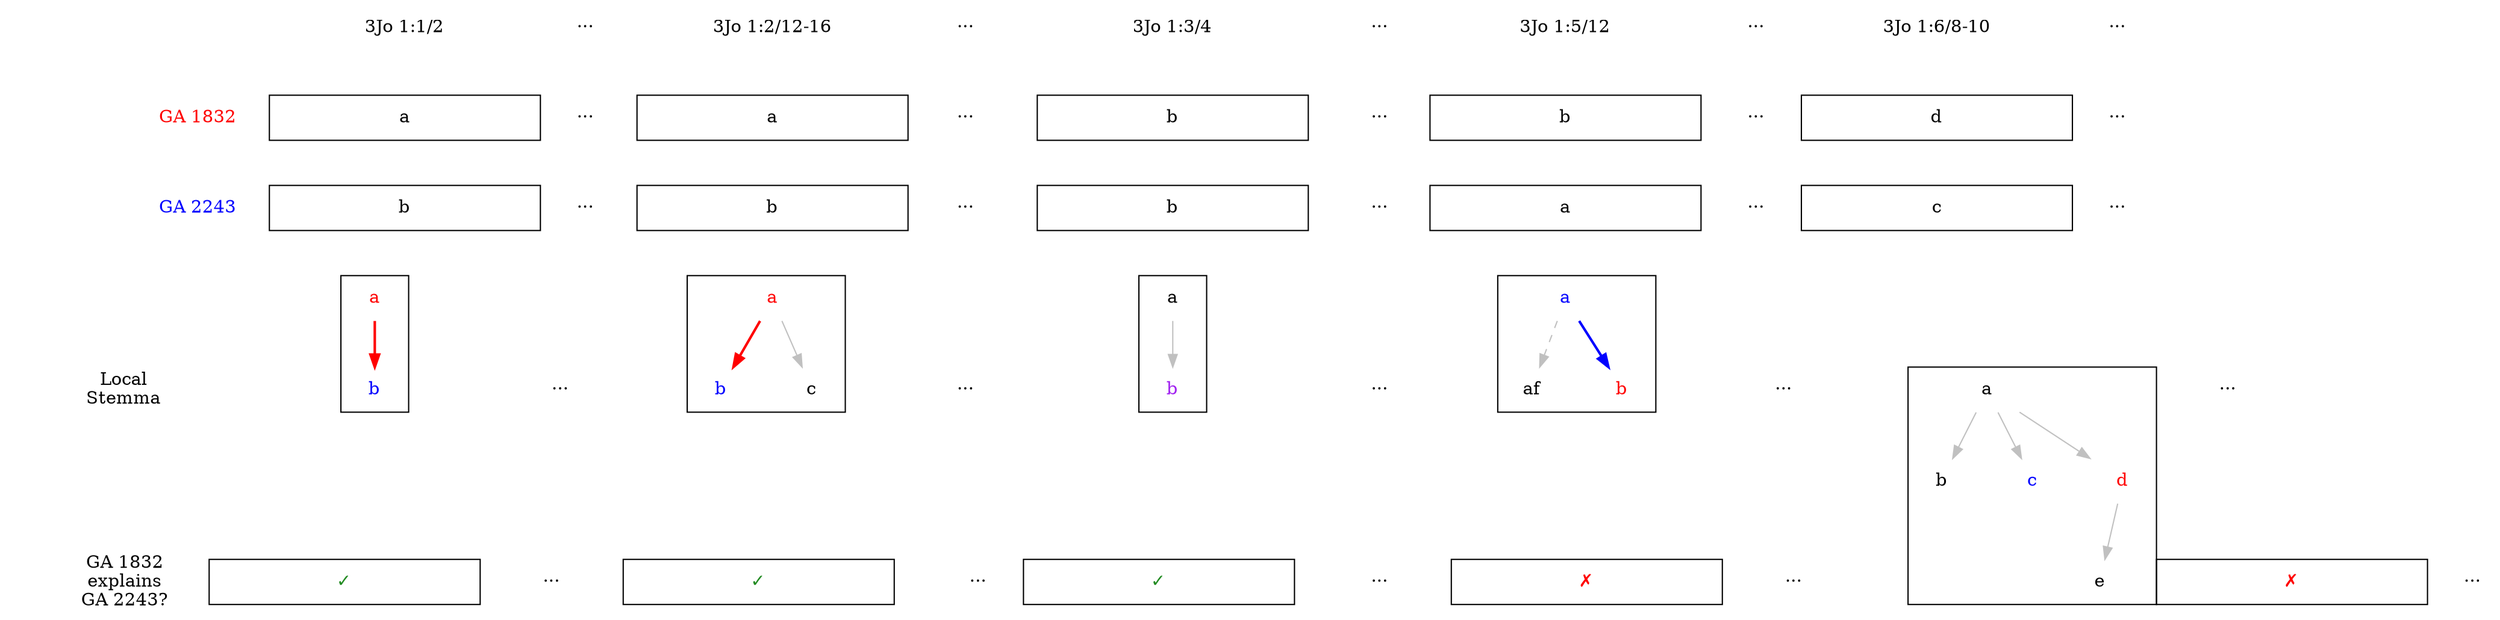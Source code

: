 digraph witness {
	compound=true;
	margin=0;
	passage_wit_placeholder[shape=none, width=0.25, style=invis, label="GA 1832"];
	passage_1[shape=none, width=3, label="3Jo 1:1/2"];
	passage_2[shape=none, width=0.5, label="···"];
	passage_3[shape=none, width=3, label="3Jo 1:2/12-16"];
	passage_4[shape=none, width=0.5, label="···"];
	passage_5[shape=none, width=3, label="3Jo 1:3/4"];
	passage_6[shape=none, width=0.5, label="···"];
	passage_7[shape=none, width=3, label="3Jo 1:5/12"];
	passage_8[shape=none, width=0.5, label="···"];
	passage_9[shape=none, width=3, label="3Jo 1:6/8-10"];
	passage_10[shape=none, width=0.5, label="···"];
	ga_1832[shape=none, width=0.25, fontcolor=red, label="GA 1832"];
	ga_1832_1[shape=box, width=3, label="a"];
	ga_1832_2[shape=none, width=0.5, label="···"];
	ga_1832_3[shape=box, width=3, label="a"];
	ga_1832_4[shape=none, width=0.5, label="···"];
	ga_1832_5[shape=box, width=3, label="b"];
	ga_1832_6[shape=none, width=0.5, label="···"];
	ga_1832_7[shape=box, width=3, label="b"];
	ga_1832_8[shape=none, width=0.5, label="···"];
	ga_1832_9[shape=box, width=3, label="d"];
	ga_1832_10[shape=none, width=0.5, label="···"];
	ga_2243[shape=none, width=0.25, fontcolor=blue, label="GA 2243"];
	ga_2243_1[shape=box, width=3, label="b"];
	ga_2243_2[shape=none, width=0.5, label="···"];
	ga_2243_3[shape=box, width=3, label="b"];
	ga_2243_4[shape=none, width=0.5, label="···"];
	ga_2243_5[shape=box, width=3, label="b"];
	ga_2243_6[shape=none, width=0.5, label="···"];
	ga_2243_7[shape=box, width=3, label="a"];
	ga_2243_8[shape=none, width=0.5, label="···"];
	ga_2243_9[shape=box, width=3, label="c"];
	ga_2243_10[shape=none, width=0.5, label="···"];
	stemma_wit_placeholder[shape=none, width=0.25, label="Local\nStemma"];
	subgraph cluster_passage_1_stemma {
		node [shape=plaintext];
		passage_1_stemma_1 [label="a", fontcolor=red];
		passage_1_stemma_2 [label="b", fontcolor=blue];
		passage_1_stemma_1 -> passage_1_stemma_2[style=bold, color=red];
	}
	passage_2_stemma[shape=none, width=0.5, label="···"];
	subgraph cluster_passage_3_stemma {
		node [shape=plaintext];
		passage_3_stemma_1 [label="a", fontcolor=red];
		passage_3_stemma_2 [label="b", fontcolor=blue];
		passage_3_stemma_3 [label="c", fontcolor=black];
		passage_3_stemma_1 -> passage_3_stemma_2[style=bold, color=red];
		passage_3_stemma_1 -> passage_3_stemma_3[style=solid, color=gray];
	}
	passage_4_stemma[shape=none, width=0.5, label="···"];
	subgraph cluster_passage_5_stemma {
		node [shape=plaintext];
		passage_5_stemma_1 [label="a", fontcolor=black];
		passage_5_stemma_2 [label="b", fontcolor=purple];
		passage_5_stemma_1 -> passage_5_stemma_2[style=solid, color=gray];
	}
	passage_6_stemma[shape=none, width=0.5, label="···"];
	subgraph cluster_passage_7_stemma {
		node [shape=plaintext];
		passage_7_stemma_1 [label="a", fontcolor=blue];
		passage_7_stemma_2 [label="af", fontcolor=black];
		passage_7_stemma_3 [label="b", fontcolor=red];
		passage_7_stemma_1 -> passage_7_stemma_2[style=dashed, color=gray];
		passage_7_stemma_1 -> passage_7_stemma_3[style=bold, color=blue];
	}
	passage_8_stemma[shape=none, width=0.5, label="···"];
	subgraph cluster_passage_9_stemma {
		node [shape=plaintext];
		passage_9_stemma_1 [label="a", fontcolor=black];
		passage_9_stemma_2 [label="b", fontcolor=black];
		passage_9_stemma_3 [label="c", fontcolor=blue];
		passage_9_stemma_4 [label="d", fontcolor=red];
		passage_9_stemma_5 [label="e", fontcolor=black];
		passage_9_stemma_1 -> passage_9_stemma_2[style=solid, color=gray];
		passage_9_stemma_1 -> passage_9_stemma_3[style=solid, color=gray];
		passage_9_stemma_1 -> passage_9_stemma_4[style=solid, color=gray];
		passage_9_stemma_4 -> passage_9_stemma_5[style=solid, color=gray];
	}
	passage_10_stemma[shape=none, width=0.5, label="···"];
	whitespace_label[style=invis];
	whitespace_1[style=invis];
	whitespace_2[style=invis];
	whitespace_3[style=invis];
	whitespace_4[style=invis];
	whitespace_5[style=invis];
	whitespace_6[style=invis];
	whitespace_7[style=invis];
	whitespace_8[style=invis];
	whitespace_10[style=invis];
	explained_label[shape=none, width=0.25, label="GA 1832\nexplains\nGA 2243?\n"];
	explained_passage_1[shape=box, width=3, fontname="EB-Garamond", fontcolor="forestgreen", label="✓"];
	explained_passage_2[shape=none, width=0.5, label="···"];
	explained_passage_3[shape=box, width=3, fontname="EB-Garamond", fontcolor="forestgreen", label="✓"];
	explained_passage_4[shape=none, width=0.5, label="···"];
	explained_passage_5[shape=box, width=3, fontname="EB-Garamond", fontcolor="forestgreen", label="✓"];
	explained_passage_6[shape=none, width=0.5, label="···"];
	explained_passage_7[shape=box, width=3, fontname="EB-Garamond", fontcolor="red", label="✗"];
	explained_passage_8[shape=none, width=0.5, label="···"];
	explained_passage_9[shape=box, width=3, fontname="EB-Garamond", fontcolor="red", label="✗"];
	explained_passage_10[shape=none, width=0.5, label="···"];
	{rank=same; passage_wit_placeholder, passage_1, passage_2, passage_3, passage_4, passage_5, passage_6, passage_7, passage_8, passage_9, passage_10}
	{rank=same; ga_1832, ga_1832_1, ga_1832_2, ga_1832_3, ga_1832_4, ga_1832_5, ga_1832_6, ga_1832_7, ga_1832_8, ga_1832_9, ga_1832_10}
	{rank=same; ga_2243, ga_2243_1, ga_2243_2, ga_2243_3, ga_2243_4, ga_2243_5, ga_2243_6, ga_2243_7, ga_2243_8, ga_2243_9, ga_2243_10}
	{rank=same; whitespace_label, whitespace_1, whitespace_2, whitespace_3, whitespace_4, whitespace_5, whitespace_6, whitespace_7, whitespace_8, whitespace_10}
	{rank=same; explained_label, explained_passage_1, explained_passage_2 explained_passage_3, explained_passage_4, explained_passage_5, explained_passage_6, explained_passage_7, explained_passage_8, explained_passage_9, explained_passage_10}
	passage_wit_placeholder -> passage_1 -> passage_2 -> passage_3 -> passage_4 -> passage_5 -> passage_6 -> passage_7 -> passage_8 -> passage_9 -> passage_10[style=invis];
	ga_1832 -> ga_1832_1 -> ga_1832_2 -> ga_1832_3 -> ga_1832_4 -> ga_1832_5 -> ga_1832_6 -> ga_1832_7 -> ga_1832_8 -> ga_1832_9 -> ga_1832_10[style=invis];
	ga_2243 -> ga_2243_1 -> ga_2243_2 -> ga_2243_3 -> ga_2243_4 -> ga_2243_5 -> ga_2243_6 -> ga_2243_7 -> ga_2243_8 -> ga_2243_9 -> ga_2243_10[style=invis];
	whitespace_label -> whitespace_1 -> whitespace_2 -> whitespace_3 -> whitespace_4 -> whitespace_5 -> whitespace_6 -> whitespace_7 -> whitespace_8 -> passage_9_stemma_4 -> whitespace_10[style=invis];
	explained_label -> explained_passage_1 -> explained_passage_2 ->explained_passage_3 -> explained_passage_4 ->explained_passage_5 -> explained_passage_4 -> explained_passage_7 -> explained_passage_8 -> explained_passage_9 -> explained_passage_10[style=invis];
	passage_wit_placeholder -> ga_1832[style=invis];
	passage_1 -> ga_1832_1[style=invis];
	passage_2 -> ga_1832_2[style=invis];
	passage_3 -> ga_1832_3[style=invis];
	passage_4 -> ga_1832_4[style=invis];
	passage_5 -> ga_1832_5[style=invis];
	passage_6 -> ga_1832_6[style=invis];
	passage_7 -> ga_1832_7[style=invis];
	passage_8 -> ga_1832_8[style=invis];
	passage_9 -> ga_1832_9[style=invis];
	passage_10 -> ga_1832_10[style=invis];
	ga_1832 -> ga_2243[style=invis];
	ga_1832_1 -> ga_2243_1[style=invis];
	ga_1832_2 -> ga_2243_2[style=invis];
	ga_1832_3 -> ga_2243_3[style=invis];
	ga_1832_4 -> ga_2243_4[style=invis];
	ga_1832_5 -> ga_2243_5[style=invis];
	ga_1832_6 -> ga_2243_6[style=invis];
	ga_1832_7 -> ga_2243_7[style=invis];
	ga_1832_8 -> ga_2243_8[style=invis];
	ga_1832_9 -> ga_2243_9[style=invis];
	ga_1832_10 -> ga_2243_10[style=invis];
	ga_2243 -> stemma_wit_placeholder[style=invis];
	ga_2243_1 -> passage_1_stemma_1[style=invis];
	ga_2243_2 -> passage_2_stemma[style=invis];
	ga_2243_3 -> passage_3_stemma_1[style=invis];
	ga_2243_4 -> passage_4_stemma[style=invis];
	ga_2243_5 -> passage_5_stemma_1[style=invis];
	ga_2243_6 -> passage_6_stemma[style=invis];
	ga_2243_7 -> passage_7_stemma_1[style=invis];
	ga_2243_8 -> passage_8_stemma[style=invis];
	ga_2243_9 -> passage_9_stemma_1[style=invis];
	ga_2243_10 -> passage_10_stemma[style=invis];
	stemma_wit_placeholder -> whitespace_label[style=invis];
	passage_1_stemma_2 -> whitespace_1[style=invis];
	passage_2_stemma -> whitespace_2[style=invis];
	passage_3_stemma_2 -> whitespace_3[style=invis];
	passage_3_stemma_3 -> whitespace_3[style=invis];
	passage_4_stemma -> whitespace_4[style=invis];
	passage_5_stemma_2 -> whitespace_5[style=invis];
	passage_6_stemma -> whitespace_6[style=invis];
	passage_7_stemma_2 -> whitespace_7[style=invis];
	passage_7_stemma_3 -> whitespace_7[style=invis];
	passage_8_stemma -> whitespace_8[style=invis];
	passage_9_stemma_4 -> explained_passage_9[style=invis];
	passage_10_stemma -> whitespace_10[style=invis];
	whitespace_label -> explained_label[style=invis];
	whitespace_1 -> explained_passage_1[style=invis];
	whitespace_2 -> explained_passage_2[style=invis];
	whitespace_3 -> explained_passage_3[style=invis];
	whitespace_4 -> explained_passage_4[style=invis];
	whitespace_5 -> explained_passage_5[style=invis];
	whitespace_6 -> explained_passage_6[style=invis];
	whitespace_7 -> explained_passage_7[style=invis];
	whitespace_8 -> explained_passage_8[style=invis];
	whitespace_10 -> explained_passage_10[style=invis];
}
